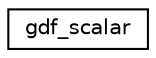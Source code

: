 digraph "Graphical Class Hierarchy"
{
  edge [fontname="Helvetica",fontsize="10",labelfontname="Helvetica",labelfontsize="10"];
  node [fontname="Helvetica",fontsize="10",shape=record];
  rankdir="LR";
  Node0 [label="gdf_scalar",height=0.2,width=0.4,color="black", fillcolor="white", style="filled",URL="$structgdf__scalar.html",tooltip="A struct to hold a scalar (single) value and its type information. "];
}
